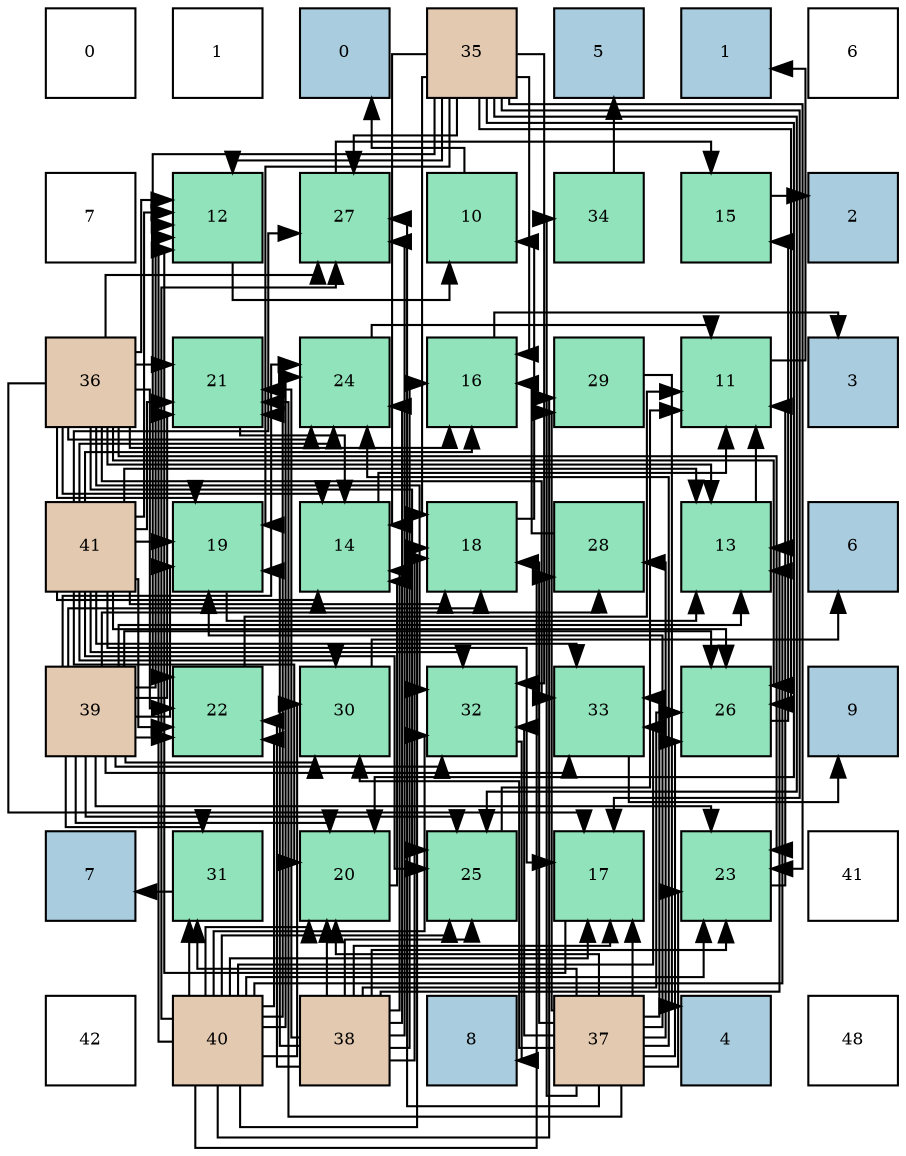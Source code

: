 digraph layout{
 rankdir=TB;
 splines=ortho;
 node [style=filled shape=square fixedsize=true width=0.6];
0[label="0", fontsize=8, fillcolor="#ffffff"];
1[label="1", fontsize=8, fillcolor="#ffffff"];
2[label="0", fontsize=8, fillcolor="#a9ccde"];
3[label="35", fontsize=8, fillcolor="#e3c9af"];
4[label="5", fontsize=8, fillcolor="#a9ccde"];
5[label="1", fontsize=8, fillcolor="#a9ccde"];
6[label="6", fontsize=8, fillcolor="#ffffff"];
7[label="7", fontsize=8, fillcolor="#ffffff"];
8[label="12", fontsize=8, fillcolor="#91e3bb"];
9[label="27", fontsize=8, fillcolor="#91e3bb"];
10[label="10", fontsize=8, fillcolor="#91e3bb"];
11[label="34", fontsize=8, fillcolor="#91e3bb"];
12[label="15", fontsize=8, fillcolor="#91e3bb"];
13[label="2", fontsize=8, fillcolor="#a9ccde"];
14[label="36", fontsize=8, fillcolor="#e3c9af"];
15[label="21", fontsize=8, fillcolor="#91e3bb"];
16[label="24", fontsize=8, fillcolor="#91e3bb"];
17[label="16", fontsize=8, fillcolor="#91e3bb"];
18[label="29", fontsize=8, fillcolor="#91e3bb"];
19[label="11", fontsize=8, fillcolor="#91e3bb"];
20[label="3", fontsize=8, fillcolor="#a9ccde"];
21[label="41", fontsize=8, fillcolor="#e3c9af"];
22[label="19", fontsize=8, fillcolor="#91e3bb"];
23[label="14", fontsize=8, fillcolor="#91e3bb"];
24[label="18", fontsize=8, fillcolor="#91e3bb"];
25[label="28", fontsize=8, fillcolor="#91e3bb"];
26[label="13", fontsize=8, fillcolor="#91e3bb"];
27[label="6", fontsize=8, fillcolor="#a9ccde"];
28[label="39", fontsize=8, fillcolor="#e3c9af"];
29[label="22", fontsize=8, fillcolor="#91e3bb"];
30[label="30", fontsize=8, fillcolor="#91e3bb"];
31[label="32", fontsize=8, fillcolor="#91e3bb"];
32[label="33", fontsize=8, fillcolor="#91e3bb"];
33[label="26", fontsize=8, fillcolor="#91e3bb"];
34[label="9", fontsize=8, fillcolor="#a9ccde"];
35[label="7", fontsize=8, fillcolor="#a9ccde"];
36[label="31", fontsize=8, fillcolor="#91e3bb"];
37[label="20", fontsize=8, fillcolor="#91e3bb"];
38[label="25", fontsize=8, fillcolor="#91e3bb"];
39[label="17", fontsize=8, fillcolor="#91e3bb"];
40[label="23", fontsize=8, fillcolor="#91e3bb"];
41[label="41", fontsize=8, fillcolor="#ffffff"];
42[label="42", fontsize=8, fillcolor="#ffffff"];
43[label="40", fontsize=8, fillcolor="#e3c9af"];
44[label="38", fontsize=8, fillcolor="#e3c9af"];
45[label="8", fontsize=8, fillcolor="#a9ccde"];
46[label="37", fontsize=8, fillcolor="#e3c9af"];
47[label="4", fontsize=8, fillcolor="#a9ccde"];
48[label="48", fontsize=8, fillcolor="#ffffff"];
edge [constraint=false, style=vis];10 -> 2;
19 -> 5;
8 -> 10;
26 -> 19;
23 -> 19;
12 -> 13;
17 -> 20;
39 -> 8;
24 -> 10;
22 -> 26;
37 -> 23;
15 -> 23;
29 -> 19;
40 -> 19;
16 -> 19;
38 -> 19;
33 -> 12;
9 -> 12;
25 -> 17;
18 -> 47;
30 -> 27;
36 -> 35;
31 -> 45;
32 -> 34;
11 -> 4;
3 -> 8;
3 -> 23;
3 -> 17;
3 -> 39;
3 -> 24;
3 -> 22;
3 -> 37;
3 -> 29;
3 -> 40;
3 -> 38;
3 -> 33;
3 -> 9;
3 -> 31;
14 -> 8;
14 -> 26;
14 -> 23;
14 -> 17;
14 -> 39;
14 -> 22;
14 -> 15;
14 -> 29;
14 -> 40;
14 -> 16;
14 -> 38;
14 -> 33;
14 -> 9;
14 -> 31;
14 -> 32;
46 -> 39;
46 -> 24;
46 -> 22;
46 -> 37;
46 -> 15;
46 -> 40;
46 -> 16;
46 -> 33;
46 -> 9;
46 -> 25;
46 -> 18;
46 -> 30;
46 -> 36;
46 -> 31;
46 -> 32;
46 -> 11;
44 -> 26;
44 -> 23;
44 -> 17;
44 -> 39;
44 -> 24;
44 -> 22;
44 -> 37;
44 -> 15;
44 -> 29;
44 -> 40;
44 -> 16;
44 -> 38;
44 -> 33;
44 -> 9;
28 -> 8;
28 -> 26;
28 -> 24;
28 -> 22;
28 -> 37;
28 -> 15;
28 -> 29;
28 -> 40;
28 -> 16;
28 -> 38;
28 -> 33;
28 -> 25;
28 -> 30;
28 -> 36;
28 -> 31;
28 -> 32;
43 -> 8;
43 -> 26;
43 -> 39;
43 -> 24;
43 -> 37;
43 -> 15;
43 -> 29;
43 -> 40;
43 -> 16;
43 -> 38;
43 -> 9;
43 -> 25;
43 -> 18;
43 -> 30;
43 -> 36;
43 -> 31;
43 -> 32;
21 -> 8;
21 -> 26;
21 -> 23;
21 -> 17;
21 -> 39;
21 -> 24;
21 -> 22;
21 -> 37;
21 -> 15;
21 -> 29;
21 -> 16;
21 -> 38;
21 -> 33;
21 -> 9;
21 -> 30;
21 -> 31;
21 -> 32;
edge [constraint=true, style=invis];
0 -> 7 -> 14 -> 21 -> 28 -> 35 -> 42;
1 -> 8 -> 15 -> 22 -> 29 -> 36 -> 43;
2 -> 9 -> 16 -> 23 -> 30 -> 37 -> 44;
3 -> 10 -> 17 -> 24 -> 31 -> 38 -> 45;
4 -> 11 -> 18 -> 25 -> 32 -> 39 -> 46;
5 -> 12 -> 19 -> 26 -> 33 -> 40 -> 47;
6 -> 13 -> 20 -> 27 -> 34 -> 41 -> 48;
rank = same {0 -> 1 -> 2 -> 3 -> 4 -> 5 -> 6};
rank = same {7 -> 8 -> 9 -> 10 -> 11 -> 12 -> 13};
rank = same {14 -> 15 -> 16 -> 17 -> 18 -> 19 -> 20};
rank = same {21 -> 22 -> 23 -> 24 -> 25 -> 26 -> 27};
rank = same {28 -> 29 -> 30 -> 31 -> 32 -> 33 -> 34};
rank = same {35 -> 36 -> 37 -> 38 -> 39 -> 40 -> 41};
rank = same {42 -> 43 -> 44 -> 45 -> 46 -> 47 -> 48};
}